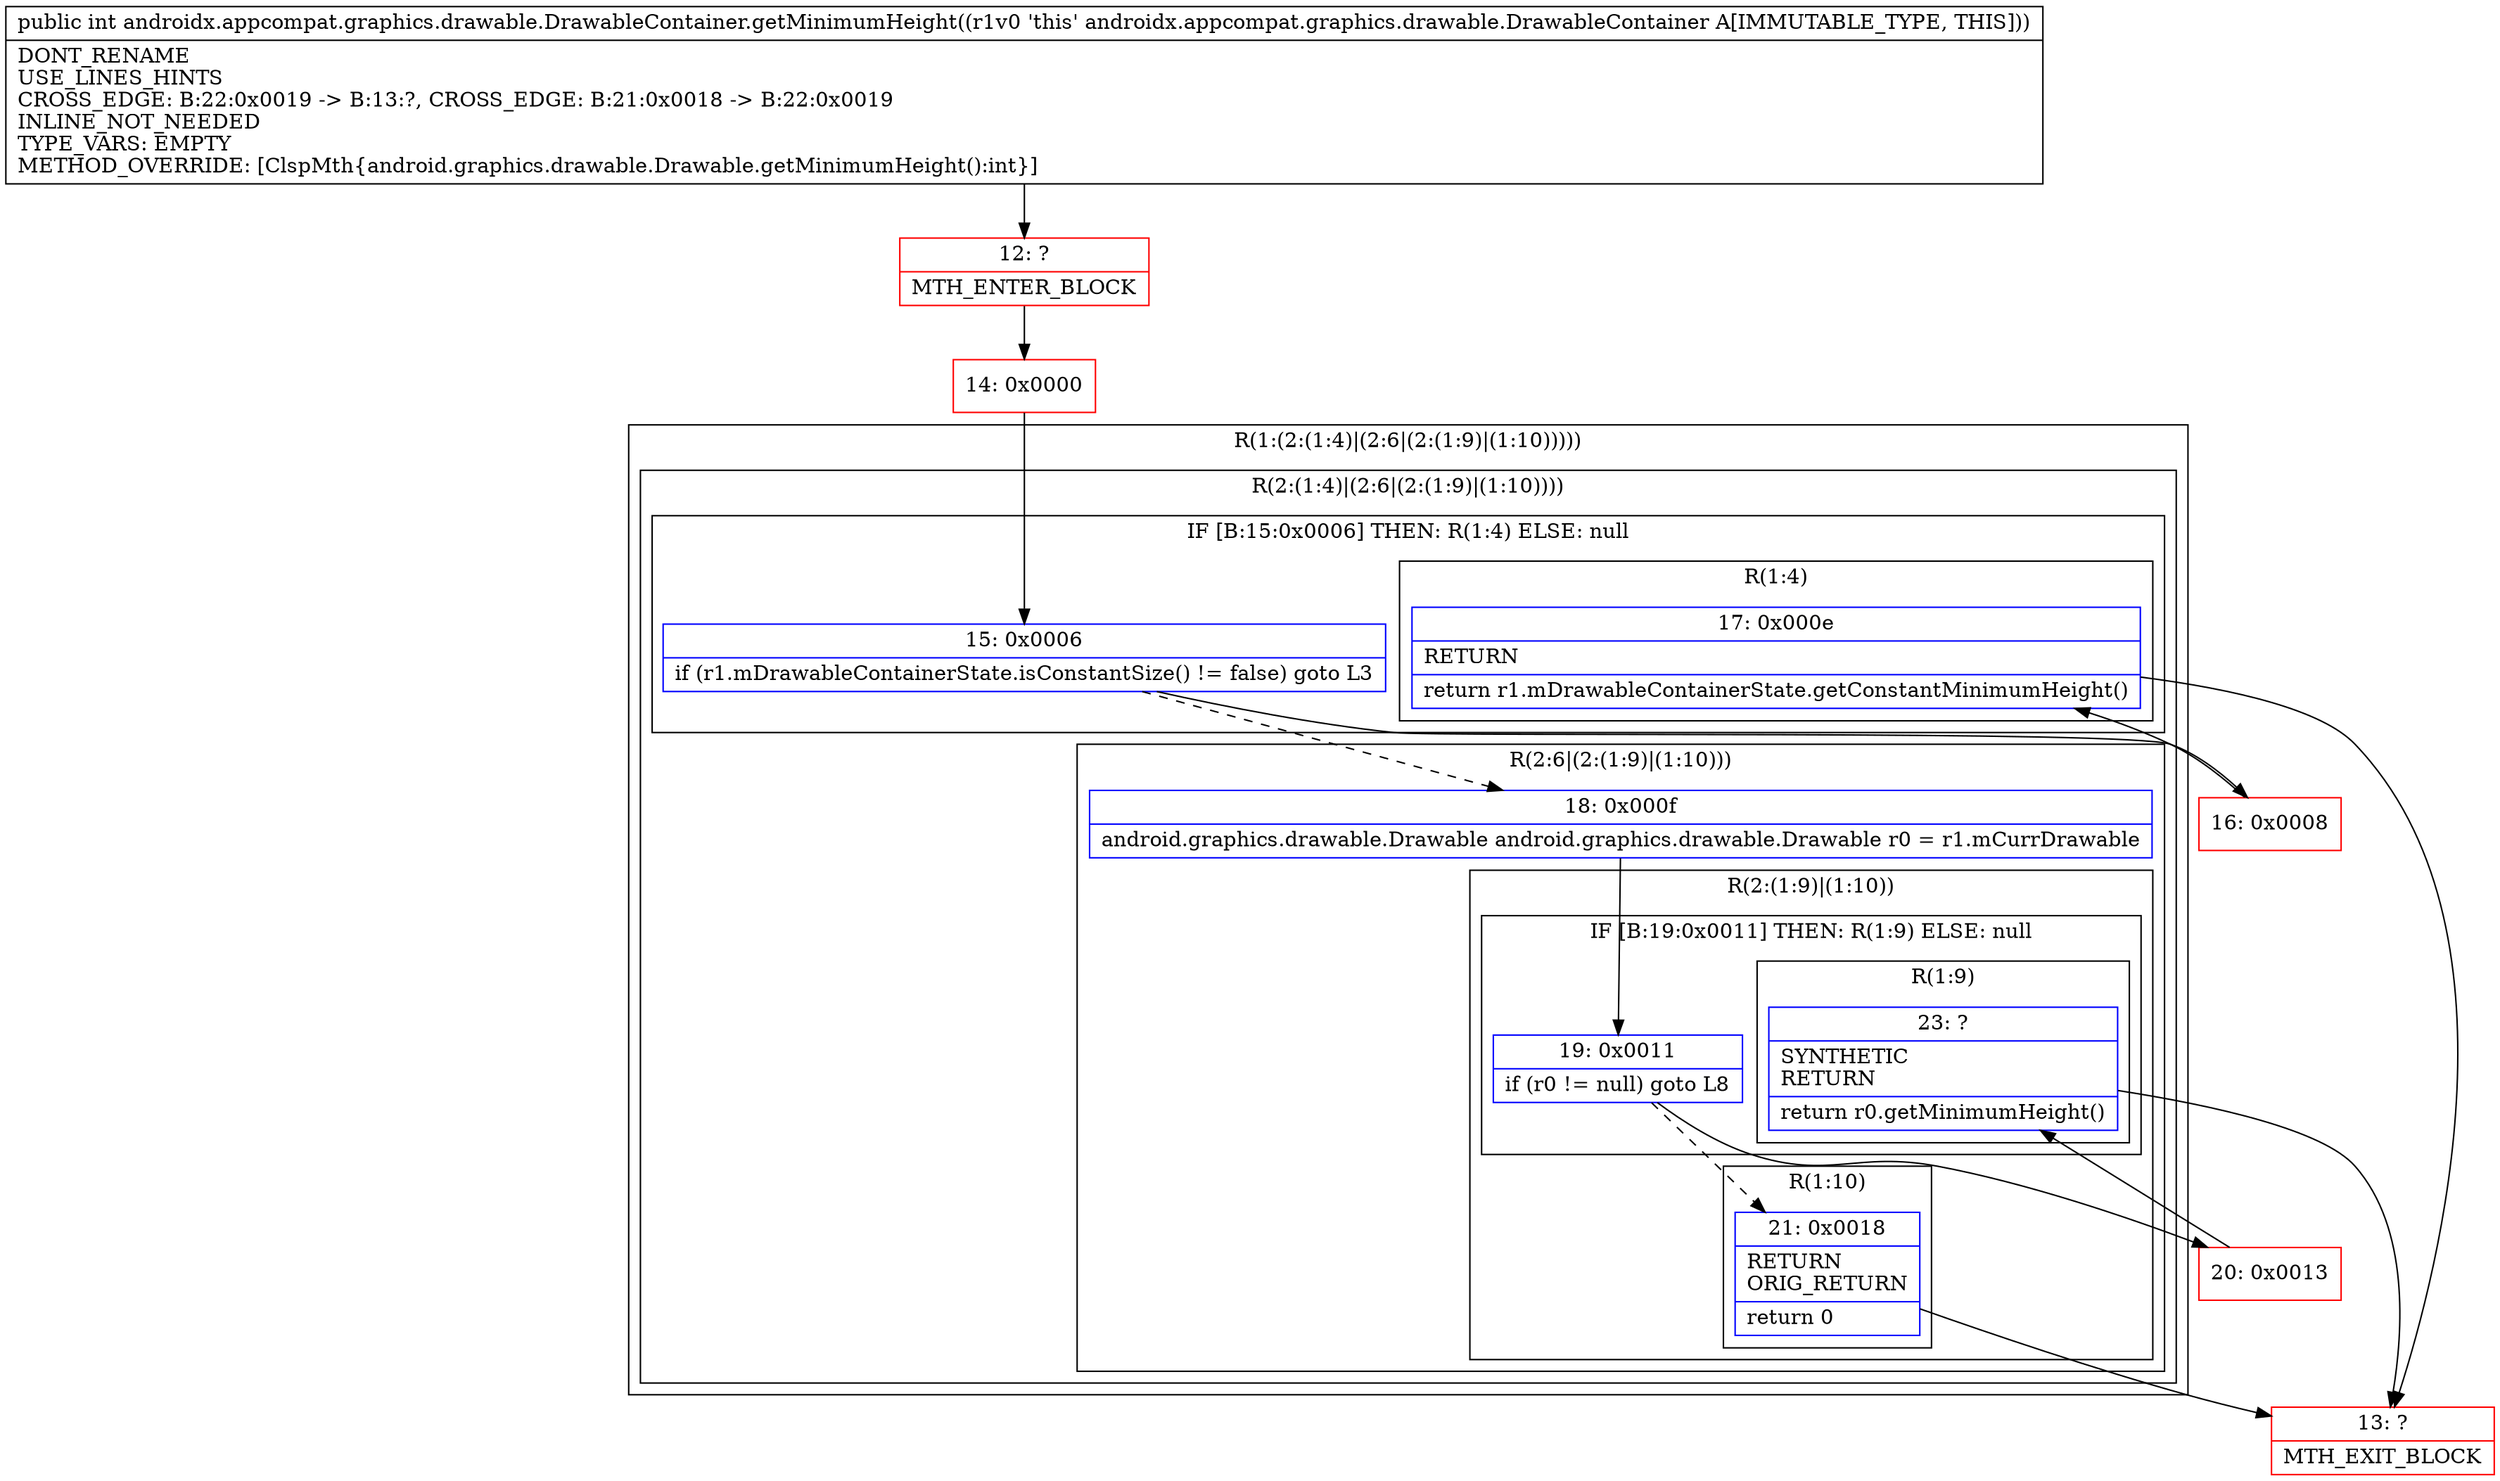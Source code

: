 digraph "CFG forandroidx.appcompat.graphics.drawable.DrawableContainer.getMinimumHeight()I" {
subgraph cluster_Region_1325188441 {
label = "R(1:(2:(1:4)|(2:6|(2:(1:9)|(1:10)))))";
node [shape=record,color=blue];
subgraph cluster_Region_1559509778 {
label = "R(2:(1:4)|(2:6|(2:(1:9)|(1:10))))";
node [shape=record,color=blue];
subgraph cluster_IfRegion_1507193719 {
label = "IF [B:15:0x0006] THEN: R(1:4) ELSE: null";
node [shape=record,color=blue];
Node_15 [shape=record,label="{15\:\ 0x0006|if (r1.mDrawableContainerState.isConstantSize() != false) goto L3\l}"];
subgraph cluster_Region_1498877403 {
label = "R(1:4)";
node [shape=record,color=blue];
Node_17 [shape=record,label="{17\:\ 0x000e|RETURN\l|return r1.mDrawableContainerState.getConstantMinimumHeight()\l}"];
}
}
subgraph cluster_Region_742632916 {
label = "R(2:6|(2:(1:9)|(1:10)))";
node [shape=record,color=blue];
Node_18 [shape=record,label="{18\:\ 0x000f|android.graphics.drawable.Drawable android.graphics.drawable.Drawable r0 = r1.mCurrDrawable\l}"];
subgraph cluster_Region_1906953637 {
label = "R(2:(1:9)|(1:10))";
node [shape=record,color=blue];
subgraph cluster_IfRegion_463273826 {
label = "IF [B:19:0x0011] THEN: R(1:9) ELSE: null";
node [shape=record,color=blue];
Node_19 [shape=record,label="{19\:\ 0x0011|if (r0 != null) goto L8\l}"];
subgraph cluster_Region_364030481 {
label = "R(1:9)";
node [shape=record,color=blue];
Node_23 [shape=record,label="{23\:\ ?|SYNTHETIC\lRETURN\l|return r0.getMinimumHeight()\l}"];
}
}
subgraph cluster_Region_209212457 {
label = "R(1:10)";
node [shape=record,color=blue];
Node_21 [shape=record,label="{21\:\ 0x0018|RETURN\lORIG_RETURN\l|return 0\l}"];
}
}
}
}
}
Node_12 [shape=record,color=red,label="{12\:\ ?|MTH_ENTER_BLOCK\l}"];
Node_14 [shape=record,color=red,label="{14\:\ 0x0000}"];
Node_16 [shape=record,color=red,label="{16\:\ 0x0008}"];
Node_13 [shape=record,color=red,label="{13\:\ ?|MTH_EXIT_BLOCK\l}"];
Node_20 [shape=record,color=red,label="{20\:\ 0x0013}"];
MethodNode[shape=record,label="{public int androidx.appcompat.graphics.drawable.DrawableContainer.getMinimumHeight((r1v0 'this' androidx.appcompat.graphics.drawable.DrawableContainer A[IMMUTABLE_TYPE, THIS]))  | DONT_RENAME\lUSE_LINES_HINTS\lCROSS_EDGE: B:22:0x0019 \-\> B:13:?, CROSS_EDGE: B:21:0x0018 \-\> B:22:0x0019\lINLINE_NOT_NEEDED\lTYPE_VARS: EMPTY\lMETHOD_OVERRIDE: [ClspMth\{android.graphics.drawable.Drawable.getMinimumHeight():int\}]\l}"];
MethodNode -> Node_12;Node_15 -> Node_16;
Node_15 -> Node_18[style=dashed];
Node_17 -> Node_13;
Node_18 -> Node_19;
Node_19 -> Node_20;
Node_19 -> Node_21[style=dashed];
Node_23 -> Node_13;
Node_21 -> Node_13;
Node_12 -> Node_14;
Node_14 -> Node_15;
Node_16 -> Node_17;
Node_20 -> Node_23;
}

